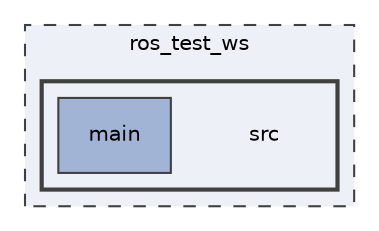 digraph "D:/School/Minor Robotica/ExR1 Project/ros_test_ws/src"
{
 // LATEX_PDF_SIZE
  edge [fontname="Helvetica",fontsize="10",labelfontname="Helvetica",labelfontsize="10"];
  node [fontname="Helvetica",fontsize="10",shape=record];
  compound=true
  subgraph clusterdir_99d166a3b72a87a917c74641df233ab3 {
    graph [ bgcolor="#edf0f7", pencolor="grey25", style="filled,dashed,", label="ros_test_ws", fontname="Helvetica", fontsize="10", URL="dir_99d166a3b72a87a917c74641df233ab3.html"]
  subgraph clusterdir_bf3cb9e2b25cebea33b597a28a1c29e9 {
    graph [ bgcolor="#edf0f7", pencolor="grey25", style="filled,bold,", label="", fontname="Helvetica", fontsize="10", URL="dir_bf3cb9e2b25cebea33b597a28a1c29e9.html"]
    dir_bf3cb9e2b25cebea33b597a28a1c29e9 [shape=plaintext, label="src"];
  dir_d7884ea80f5778bf482ebc77aa8ccade [shape=box, label="main", style="filled,", fillcolor="#a2b4d6", color="grey25", URL="dir_d7884ea80f5778bf482ebc77aa8ccade.html"];
  }
  }
}
